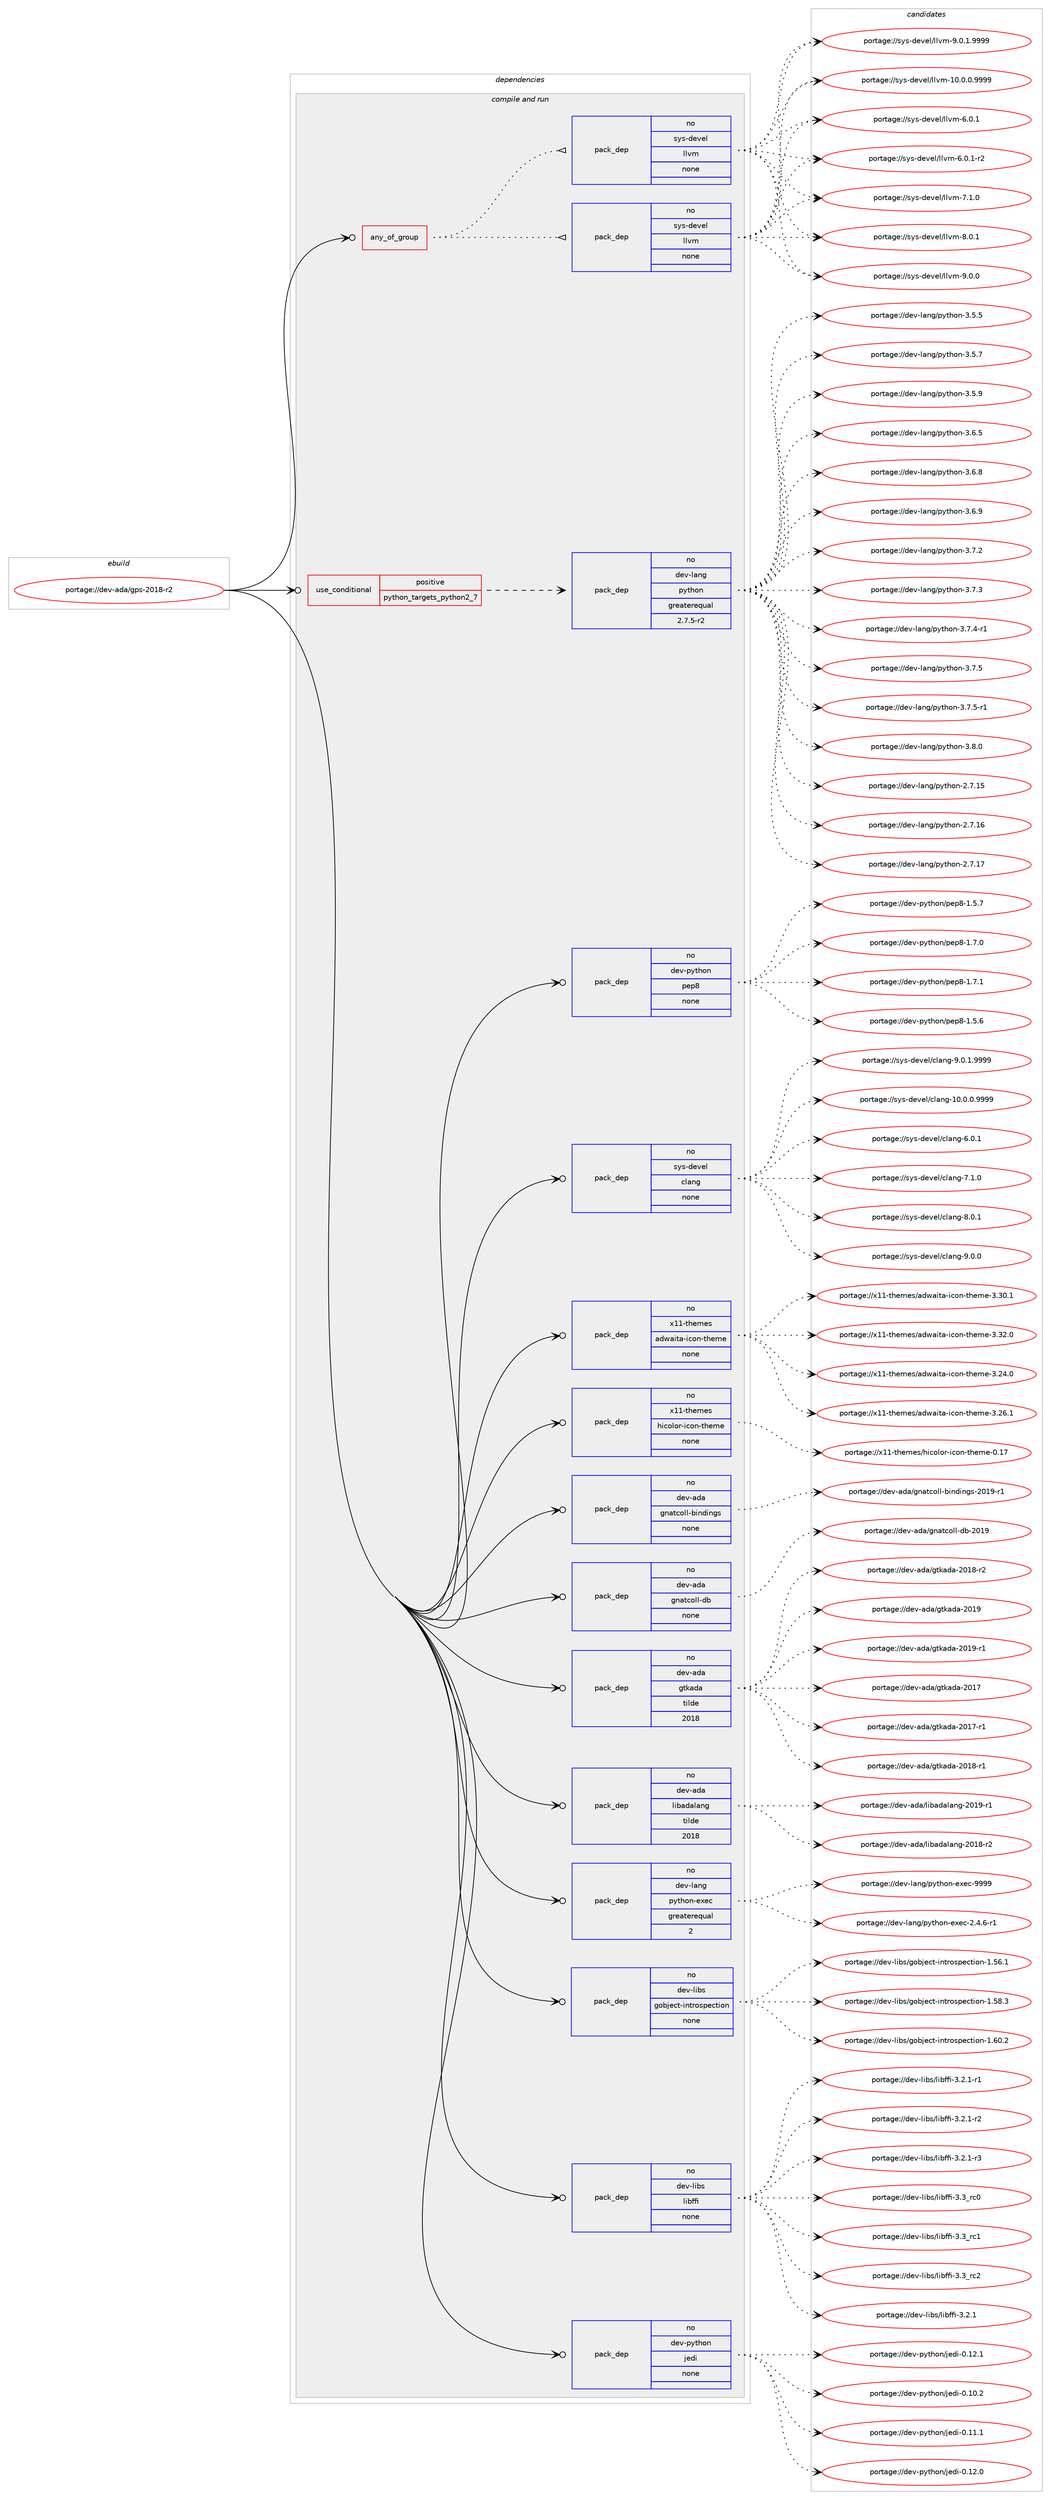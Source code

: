 digraph prolog {

# *************
# Graph options
# *************

newrank=true;
concentrate=true;
compound=true;
graph [rankdir=LR,fontname=Helvetica,fontsize=10,ranksep=1.5];#, ranksep=2.5, nodesep=0.2];
edge  [arrowhead=vee];
node  [fontname=Helvetica,fontsize=10];

# **********
# The ebuild
# **********

subgraph cluster_leftcol {
color=gray;
rank=same;
label=<<i>ebuild</i>>;
id [label="portage://dev-ada/gps-2018-r2", color=red, width=4, href="../dev-ada/gps-2018-r2.svg"];
}

# ****************
# The dependencies
# ****************

subgraph cluster_midcol {
color=gray;
label=<<i>dependencies</i>>;
subgraph cluster_compile {
fillcolor="#eeeeee";
style=filled;
label=<<i>compile</i>>;
}
subgraph cluster_compileandrun {
fillcolor="#eeeeee";
style=filled;
label=<<i>compile and run</i>>;
subgraph any1086 {
dependency51976 [label=<<TABLE BORDER="0" CELLBORDER="1" CELLSPACING="0" CELLPADDING="4"><TR><TD CELLPADDING="10">any_of_group</TD></TR></TABLE>>, shape=none, color=red];subgraph pack39069 {
dependency51977 [label=<<TABLE BORDER="0" CELLBORDER="1" CELLSPACING="0" CELLPADDING="4" WIDTH="220"><TR><TD ROWSPAN="6" CELLPADDING="30">pack_dep</TD></TR><TR><TD WIDTH="110">no</TD></TR><TR><TD>sys-devel</TD></TR><TR><TD>llvm</TD></TR><TR><TD>none</TD></TR><TR><TD></TD></TR></TABLE>>, shape=none, color=blue];
}
dependency51976:e -> dependency51977:w [weight=20,style="dotted",arrowhead="oinv"];
subgraph pack39070 {
dependency51978 [label=<<TABLE BORDER="0" CELLBORDER="1" CELLSPACING="0" CELLPADDING="4" WIDTH="220"><TR><TD ROWSPAN="6" CELLPADDING="30">pack_dep</TD></TR><TR><TD WIDTH="110">no</TD></TR><TR><TD>sys-devel</TD></TR><TR><TD>llvm</TD></TR><TR><TD>none</TD></TR><TR><TD></TD></TR></TABLE>>, shape=none, color=blue];
}
dependency51976:e -> dependency51978:w [weight=20,style="dotted",arrowhead="oinv"];
}
id:e -> dependency51976:w [weight=20,style="solid",arrowhead="odotvee"];
subgraph cond11793 {
dependency51979 [label=<<TABLE BORDER="0" CELLBORDER="1" CELLSPACING="0" CELLPADDING="4"><TR><TD ROWSPAN="3" CELLPADDING="10">use_conditional</TD></TR><TR><TD>positive</TD></TR><TR><TD>python_targets_python2_7</TD></TR></TABLE>>, shape=none, color=red];
subgraph pack39071 {
dependency51980 [label=<<TABLE BORDER="0" CELLBORDER="1" CELLSPACING="0" CELLPADDING="4" WIDTH="220"><TR><TD ROWSPAN="6" CELLPADDING="30">pack_dep</TD></TR><TR><TD WIDTH="110">no</TD></TR><TR><TD>dev-lang</TD></TR><TR><TD>python</TD></TR><TR><TD>greaterequal</TD></TR><TR><TD>2.7.5-r2</TD></TR></TABLE>>, shape=none, color=blue];
}
dependency51979:e -> dependency51980:w [weight=20,style="dashed",arrowhead="vee"];
}
id:e -> dependency51979:w [weight=20,style="solid",arrowhead="odotvee"];
subgraph pack39072 {
dependency51981 [label=<<TABLE BORDER="0" CELLBORDER="1" CELLSPACING="0" CELLPADDING="4" WIDTH="220"><TR><TD ROWSPAN="6" CELLPADDING="30">pack_dep</TD></TR><TR><TD WIDTH="110">no</TD></TR><TR><TD>dev-ada</TD></TR><TR><TD>gnatcoll-bindings</TD></TR><TR><TD>none</TD></TR><TR><TD></TD></TR></TABLE>>, shape=none, color=blue];
}
id:e -> dependency51981:w [weight=20,style="solid",arrowhead="odotvee"];
subgraph pack39073 {
dependency51982 [label=<<TABLE BORDER="0" CELLBORDER="1" CELLSPACING="0" CELLPADDING="4" WIDTH="220"><TR><TD ROWSPAN="6" CELLPADDING="30">pack_dep</TD></TR><TR><TD WIDTH="110">no</TD></TR><TR><TD>dev-ada</TD></TR><TR><TD>gnatcoll-db</TD></TR><TR><TD>none</TD></TR><TR><TD></TD></TR></TABLE>>, shape=none, color=blue];
}
id:e -> dependency51982:w [weight=20,style="solid",arrowhead="odotvee"];
subgraph pack39074 {
dependency51983 [label=<<TABLE BORDER="0" CELLBORDER="1" CELLSPACING="0" CELLPADDING="4" WIDTH="220"><TR><TD ROWSPAN="6" CELLPADDING="30">pack_dep</TD></TR><TR><TD WIDTH="110">no</TD></TR><TR><TD>dev-ada</TD></TR><TR><TD>gtkada</TD></TR><TR><TD>tilde</TD></TR><TR><TD>2018</TD></TR></TABLE>>, shape=none, color=blue];
}
id:e -> dependency51983:w [weight=20,style="solid",arrowhead="odotvee"];
subgraph pack39075 {
dependency51984 [label=<<TABLE BORDER="0" CELLBORDER="1" CELLSPACING="0" CELLPADDING="4" WIDTH="220"><TR><TD ROWSPAN="6" CELLPADDING="30">pack_dep</TD></TR><TR><TD WIDTH="110">no</TD></TR><TR><TD>dev-ada</TD></TR><TR><TD>libadalang</TD></TR><TR><TD>tilde</TD></TR><TR><TD>2018</TD></TR></TABLE>>, shape=none, color=blue];
}
id:e -> dependency51984:w [weight=20,style="solid",arrowhead="odotvee"];
subgraph pack39076 {
dependency51985 [label=<<TABLE BORDER="0" CELLBORDER="1" CELLSPACING="0" CELLPADDING="4" WIDTH="220"><TR><TD ROWSPAN="6" CELLPADDING="30">pack_dep</TD></TR><TR><TD WIDTH="110">no</TD></TR><TR><TD>dev-lang</TD></TR><TR><TD>python-exec</TD></TR><TR><TD>greaterequal</TD></TR><TR><TD>2</TD></TR></TABLE>>, shape=none, color=blue];
}
id:e -> dependency51985:w [weight=20,style="solid",arrowhead="odotvee"];
subgraph pack39077 {
dependency51986 [label=<<TABLE BORDER="0" CELLBORDER="1" CELLSPACING="0" CELLPADDING="4" WIDTH="220"><TR><TD ROWSPAN="6" CELLPADDING="30">pack_dep</TD></TR><TR><TD WIDTH="110">no</TD></TR><TR><TD>dev-libs</TD></TR><TR><TD>gobject-introspection</TD></TR><TR><TD>none</TD></TR><TR><TD></TD></TR></TABLE>>, shape=none, color=blue];
}
id:e -> dependency51986:w [weight=20,style="solid",arrowhead="odotvee"];
subgraph pack39078 {
dependency51987 [label=<<TABLE BORDER="0" CELLBORDER="1" CELLSPACING="0" CELLPADDING="4" WIDTH="220"><TR><TD ROWSPAN="6" CELLPADDING="30">pack_dep</TD></TR><TR><TD WIDTH="110">no</TD></TR><TR><TD>dev-libs</TD></TR><TR><TD>libffi</TD></TR><TR><TD>none</TD></TR><TR><TD></TD></TR></TABLE>>, shape=none, color=blue];
}
id:e -> dependency51987:w [weight=20,style="solid",arrowhead="odotvee"];
subgraph pack39079 {
dependency51988 [label=<<TABLE BORDER="0" CELLBORDER="1" CELLSPACING="0" CELLPADDING="4" WIDTH="220"><TR><TD ROWSPAN="6" CELLPADDING="30">pack_dep</TD></TR><TR><TD WIDTH="110">no</TD></TR><TR><TD>dev-python</TD></TR><TR><TD>jedi</TD></TR><TR><TD>none</TD></TR><TR><TD></TD></TR></TABLE>>, shape=none, color=blue];
}
id:e -> dependency51988:w [weight=20,style="solid",arrowhead="odotvee"];
subgraph pack39080 {
dependency51989 [label=<<TABLE BORDER="0" CELLBORDER="1" CELLSPACING="0" CELLPADDING="4" WIDTH="220"><TR><TD ROWSPAN="6" CELLPADDING="30">pack_dep</TD></TR><TR><TD WIDTH="110">no</TD></TR><TR><TD>dev-python</TD></TR><TR><TD>pep8</TD></TR><TR><TD>none</TD></TR><TR><TD></TD></TR></TABLE>>, shape=none, color=blue];
}
id:e -> dependency51989:w [weight=20,style="solid",arrowhead="odotvee"];
subgraph pack39081 {
dependency51990 [label=<<TABLE BORDER="0" CELLBORDER="1" CELLSPACING="0" CELLPADDING="4" WIDTH="220"><TR><TD ROWSPAN="6" CELLPADDING="30">pack_dep</TD></TR><TR><TD WIDTH="110">no</TD></TR><TR><TD>sys-devel</TD></TR><TR><TD>clang</TD></TR><TR><TD>none</TD></TR><TR><TD></TD></TR></TABLE>>, shape=none, color=blue];
}
id:e -> dependency51990:w [weight=20,style="solid",arrowhead="odotvee"];
subgraph pack39082 {
dependency51991 [label=<<TABLE BORDER="0" CELLBORDER="1" CELLSPACING="0" CELLPADDING="4" WIDTH="220"><TR><TD ROWSPAN="6" CELLPADDING="30">pack_dep</TD></TR><TR><TD WIDTH="110">no</TD></TR><TR><TD>x11-themes</TD></TR><TR><TD>adwaita-icon-theme</TD></TR><TR><TD>none</TD></TR><TR><TD></TD></TR></TABLE>>, shape=none, color=blue];
}
id:e -> dependency51991:w [weight=20,style="solid",arrowhead="odotvee"];
subgraph pack39083 {
dependency51992 [label=<<TABLE BORDER="0" CELLBORDER="1" CELLSPACING="0" CELLPADDING="4" WIDTH="220"><TR><TD ROWSPAN="6" CELLPADDING="30">pack_dep</TD></TR><TR><TD WIDTH="110">no</TD></TR><TR><TD>x11-themes</TD></TR><TR><TD>hicolor-icon-theme</TD></TR><TR><TD>none</TD></TR><TR><TD></TD></TR></TABLE>>, shape=none, color=blue];
}
id:e -> dependency51992:w [weight=20,style="solid",arrowhead="odotvee"];
}
subgraph cluster_run {
fillcolor="#eeeeee";
style=filled;
label=<<i>run</i>>;
}
}

# **************
# The candidates
# **************

subgraph cluster_choices {
rank=same;
color=gray;
label=<<i>candidates</i>>;

subgraph choice39069 {
color=black;
nodesep=1;
choiceportage1151211154510010111810110847108108118109454948464846484657575757 [label="portage://sys-devel/llvm-10.0.0.9999", color=red, width=4,href="../sys-devel/llvm-10.0.0.9999.svg"];
choiceportage1151211154510010111810110847108108118109455446484649 [label="portage://sys-devel/llvm-6.0.1", color=red, width=4,href="../sys-devel/llvm-6.0.1.svg"];
choiceportage11512111545100101118101108471081081181094554464846494511450 [label="portage://sys-devel/llvm-6.0.1-r2", color=red, width=4,href="../sys-devel/llvm-6.0.1-r2.svg"];
choiceportage1151211154510010111810110847108108118109455546494648 [label="portage://sys-devel/llvm-7.1.0", color=red, width=4,href="../sys-devel/llvm-7.1.0.svg"];
choiceportage1151211154510010111810110847108108118109455646484649 [label="portage://sys-devel/llvm-8.0.1", color=red, width=4,href="../sys-devel/llvm-8.0.1.svg"];
choiceportage1151211154510010111810110847108108118109455746484648 [label="portage://sys-devel/llvm-9.0.0", color=red, width=4,href="../sys-devel/llvm-9.0.0.svg"];
choiceportage11512111545100101118101108471081081181094557464846494657575757 [label="portage://sys-devel/llvm-9.0.1.9999", color=red, width=4,href="../sys-devel/llvm-9.0.1.9999.svg"];
dependency51977:e -> choiceportage1151211154510010111810110847108108118109454948464846484657575757:w [style=dotted,weight="100"];
dependency51977:e -> choiceportage1151211154510010111810110847108108118109455446484649:w [style=dotted,weight="100"];
dependency51977:e -> choiceportage11512111545100101118101108471081081181094554464846494511450:w [style=dotted,weight="100"];
dependency51977:e -> choiceportage1151211154510010111810110847108108118109455546494648:w [style=dotted,weight="100"];
dependency51977:e -> choiceportage1151211154510010111810110847108108118109455646484649:w [style=dotted,weight="100"];
dependency51977:e -> choiceportage1151211154510010111810110847108108118109455746484648:w [style=dotted,weight="100"];
dependency51977:e -> choiceportage11512111545100101118101108471081081181094557464846494657575757:w [style=dotted,weight="100"];
}
subgraph choice39070 {
color=black;
nodesep=1;
choiceportage1151211154510010111810110847108108118109454948464846484657575757 [label="portage://sys-devel/llvm-10.0.0.9999", color=red, width=4,href="../sys-devel/llvm-10.0.0.9999.svg"];
choiceportage1151211154510010111810110847108108118109455446484649 [label="portage://sys-devel/llvm-6.0.1", color=red, width=4,href="../sys-devel/llvm-6.0.1.svg"];
choiceportage11512111545100101118101108471081081181094554464846494511450 [label="portage://sys-devel/llvm-6.0.1-r2", color=red, width=4,href="../sys-devel/llvm-6.0.1-r2.svg"];
choiceportage1151211154510010111810110847108108118109455546494648 [label="portage://sys-devel/llvm-7.1.0", color=red, width=4,href="../sys-devel/llvm-7.1.0.svg"];
choiceportage1151211154510010111810110847108108118109455646484649 [label="portage://sys-devel/llvm-8.0.1", color=red, width=4,href="../sys-devel/llvm-8.0.1.svg"];
choiceportage1151211154510010111810110847108108118109455746484648 [label="portage://sys-devel/llvm-9.0.0", color=red, width=4,href="../sys-devel/llvm-9.0.0.svg"];
choiceportage11512111545100101118101108471081081181094557464846494657575757 [label="portage://sys-devel/llvm-9.0.1.9999", color=red, width=4,href="../sys-devel/llvm-9.0.1.9999.svg"];
dependency51978:e -> choiceportage1151211154510010111810110847108108118109454948464846484657575757:w [style=dotted,weight="100"];
dependency51978:e -> choiceportage1151211154510010111810110847108108118109455446484649:w [style=dotted,weight="100"];
dependency51978:e -> choiceportage11512111545100101118101108471081081181094554464846494511450:w [style=dotted,weight="100"];
dependency51978:e -> choiceportage1151211154510010111810110847108108118109455546494648:w [style=dotted,weight="100"];
dependency51978:e -> choiceportage1151211154510010111810110847108108118109455646484649:w [style=dotted,weight="100"];
dependency51978:e -> choiceportage1151211154510010111810110847108108118109455746484648:w [style=dotted,weight="100"];
dependency51978:e -> choiceportage11512111545100101118101108471081081181094557464846494657575757:w [style=dotted,weight="100"];
}
subgraph choice39071 {
color=black;
nodesep=1;
choiceportage10010111845108971101034711212111610411111045504655464953 [label="portage://dev-lang/python-2.7.15", color=red, width=4,href="../dev-lang/python-2.7.15.svg"];
choiceportage10010111845108971101034711212111610411111045504655464954 [label="portage://dev-lang/python-2.7.16", color=red, width=4,href="../dev-lang/python-2.7.16.svg"];
choiceportage10010111845108971101034711212111610411111045504655464955 [label="portage://dev-lang/python-2.7.17", color=red, width=4,href="../dev-lang/python-2.7.17.svg"];
choiceportage100101118451089711010347112121116104111110455146534653 [label="portage://dev-lang/python-3.5.5", color=red, width=4,href="../dev-lang/python-3.5.5.svg"];
choiceportage100101118451089711010347112121116104111110455146534655 [label="portage://dev-lang/python-3.5.7", color=red, width=4,href="../dev-lang/python-3.5.7.svg"];
choiceportage100101118451089711010347112121116104111110455146534657 [label="portage://dev-lang/python-3.5.9", color=red, width=4,href="../dev-lang/python-3.5.9.svg"];
choiceportage100101118451089711010347112121116104111110455146544653 [label="portage://dev-lang/python-3.6.5", color=red, width=4,href="../dev-lang/python-3.6.5.svg"];
choiceportage100101118451089711010347112121116104111110455146544656 [label="portage://dev-lang/python-3.6.8", color=red, width=4,href="../dev-lang/python-3.6.8.svg"];
choiceportage100101118451089711010347112121116104111110455146544657 [label="portage://dev-lang/python-3.6.9", color=red, width=4,href="../dev-lang/python-3.6.9.svg"];
choiceportage100101118451089711010347112121116104111110455146554650 [label="portage://dev-lang/python-3.7.2", color=red, width=4,href="../dev-lang/python-3.7.2.svg"];
choiceportage100101118451089711010347112121116104111110455146554651 [label="portage://dev-lang/python-3.7.3", color=red, width=4,href="../dev-lang/python-3.7.3.svg"];
choiceportage1001011184510897110103471121211161041111104551465546524511449 [label="portage://dev-lang/python-3.7.4-r1", color=red, width=4,href="../dev-lang/python-3.7.4-r1.svg"];
choiceportage100101118451089711010347112121116104111110455146554653 [label="portage://dev-lang/python-3.7.5", color=red, width=4,href="../dev-lang/python-3.7.5.svg"];
choiceportage1001011184510897110103471121211161041111104551465546534511449 [label="portage://dev-lang/python-3.7.5-r1", color=red, width=4,href="../dev-lang/python-3.7.5-r1.svg"];
choiceportage100101118451089711010347112121116104111110455146564648 [label="portage://dev-lang/python-3.8.0", color=red, width=4,href="../dev-lang/python-3.8.0.svg"];
dependency51980:e -> choiceportage10010111845108971101034711212111610411111045504655464953:w [style=dotted,weight="100"];
dependency51980:e -> choiceportage10010111845108971101034711212111610411111045504655464954:w [style=dotted,weight="100"];
dependency51980:e -> choiceportage10010111845108971101034711212111610411111045504655464955:w [style=dotted,weight="100"];
dependency51980:e -> choiceportage100101118451089711010347112121116104111110455146534653:w [style=dotted,weight="100"];
dependency51980:e -> choiceportage100101118451089711010347112121116104111110455146534655:w [style=dotted,weight="100"];
dependency51980:e -> choiceportage100101118451089711010347112121116104111110455146534657:w [style=dotted,weight="100"];
dependency51980:e -> choiceportage100101118451089711010347112121116104111110455146544653:w [style=dotted,weight="100"];
dependency51980:e -> choiceportage100101118451089711010347112121116104111110455146544656:w [style=dotted,weight="100"];
dependency51980:e -> choiceportage100101118451089711010347112121116104111110455146544657:w [style=dotted,weight="100"];
dependency51980:e -> choiceportage100101118451089711010347112121116104111110455146554650:w [style=dotted,weight="100"];
dependency51980:e -> choiceportage100101118451089711010347112121116104111110455146554651:w [style=dotted,weight="100"];
dependency51980:e -> choiceportage1001011184510897110103471121211161041111104551465546524511449:w [style=dotted,weight="100"];
dependency51980:e -> choiceportage100101118451089711010347112121116104111110455146554653:w [style=dotted,weight="100"];
dependency51980:e -> choiceportage1001011184510897110103471121211161041111104551465546534511449:w [style=dotted,weight="100"];
dependency51980:e -> choiceportage100101118451089711010347112121116104111110455146564648:w [style=dotted,weight="100"];
}
subgraph choice39072 {
color=black;
nodesep=1;
choiceportage100101118459710097471031109711699111108108459810511010010511010311545504849574511449 [label="portage://dev-ada/gnatcoll-bindings-2019-r1", color=red, width=4,href="../dev-ada/gnatcoll-bindings-2019-r1.svg"];
dependency51981:e -> choiceportage100101118459710097471031109711699111108108459810511010010511010311545504849574511449:w [style=dotted,weight="100"];
}
subgraph choice39073 {
color=black;
nodesep=1;
choiceportage10010111845971009747103110971169911110810845100984550484957 [label="portage://dev-ada/gnatcoll-db-2019", color=red, width=4,href="../dev-ada/gnatcoll-db-2019.svg"];
dependency51982:e -> choiceportage10010111845971009747103110971169911110810845100984550484957:w [style=dotted,weight="100"];
}
subgraph choice39074 {
color=black;
nodesep=1;
choiceportage1001011184597100974710311610797100974550484955 [label="portage://dev-ada/gtkada-2017", color=red, width=4,href="../dev-ada/gtkada-2017.svg"];
choiceportage10010111845971009747103116107971009745504849554511449 [label="portage://dev-ada/gtkada-2017-r1", color=red, width=4,href="../dev-ada/gtkada-2017-r1.svg"];
choiceportage10010111845971009747103116107971009745504849564511449 [label="portage://dev-ada/gtkada-2018-r1", color=red, width=4,href="../dev-ada/gtkada-2018-r1.svg"];
choiceportage10010111845971009747103116107971009745504849564511450 [label="portage://dev-ada/gtkada-2018-r2", color=red, width=4,href="../dev-ada/gtkada-2018-r2.svg"];
choiceportage1001011184597100974710311610797100974550484957 [label="portage://dev-ada/gtkada-2019", color=red, width=4,href="../dev-ada/gtkada-2019.svg"];
choiceportage10010111845971009747103116107971009745504849574511449 [label="portage://dev-ada/gtkada-2019-r1", color=red, width=4,href="../dev-ada/gtkada-2019-r1.svg"];
dependency51983:e -> choiceportage1001011184597100974710311610797100974550484955:w [style=dotted,weight="100"];
dependency51983:e -> choiceportage10010111845971009747103116107971009745504849554511449:w [style=dotted,weight="100"];
dependency51983:e -> choiceportage10010111845971009747103116107971009745504849564511449:w [style=dotted,weight="100"];
dependency51983:e -> choiceportage10010111845971009747103116107971009745504849564511450:w [style=dotted,weight="100"];
dependency51983:e -> choiceportage1001011184597100974710311610797100974550484957:w [style=dotted,weight="100"];
dependency51983:e -> choiceportage10010111845971009747103116107971009745504849574511449:w [style=dotted,weight="100"];
}
subgraph choice39075 {
color=black;
nodesep=1;
choiceportage100101118459710097471081059897100971089711010345504849564511450 [label="portage://dev-ada/libadalang-2018-r2", color=red, width=4,href="../dev-ada/libadalang-2018-r2.svg"];
choiceportage100101118459710097471081059897100971089711010345504849574511449 [label="portage://dev-ada/libadalang-2019-r1", color=red, width=4,href="../dev-ada/libadalang-2019-r1.svg"];
dependency51984:e -> choiceportage100101118459710097471081059897100971089711010345504849564511450:w [style=dotted,weight="100"];
dependency51984:e -> choiceportage100101118459710097471081059897100971089711010345504849574511449:w [style=dotted,weight="100"];
}
subgraph choice39076 {
color=black;
nodesep=1;
choiceportage10010111845108971101034711212111610411111045101120101994550465246544511449 [label="portage://dev-lang/python-exec-2.4.6-r1", color=red, width=4,href="../dev-lang/python-exec-2.4.6-r1.svg"];
choiceportage10010111845108971101034711212111610411111045101120101994557575757 [label="portage://dev-lang/python-exec-9999", color=red, width=4,href="../dev-lang/python-exec-9999.svg"];
dependency51985:e -> choiceportage10010111845108971101034711212111610411111045101120101994550465246544511449:w [style=dotted,weight="100"];
dependency51985:e -> choiceportage10010111845108971101034711212111610411111045101120101994557575757:w [style=dotted,weight="100"];
}
subgraph choice39077 {
color=black;
nodesep=1;
choiceportage1001011184510810598115471031119810610199116451051101161141111151121019911610511111045494653544649 [label="portage://dev-libs/gobject-introspection-1.56.1", color=red, width=4,href="../dev-libs/gobject-introspection-1.56.1.svg"];
choiceportage1001011184510810598115471031119810610199116451051101161141111151121019911610511111045494653564651 [label="portage://dev-libs/gobject-introspection-1.58.3", color=red, width=4,href="../dev-libs/gobject-introspection-1.58.3.svg"];
choiceportage1001011184510810598115471031119810610199116451051101161141111151121019911610511111045494654484650 [label="portage://dev-libs/gobject-introspection-1.60.2", color=red, width=4,href="../dev-libs/gobject-introspection-1.60.2.svg"];
dependency51986:e -> choiceportage1001011184510810598115471031119810610199116451051101161141111151121019911610511111045494653544649:w [style=dotted,weight="100"];
dependency51986:e -> choiceportage1001011184510810598115471031119810610199116451051101161141111151121019911610511111045494653564651:w [style=dotted,weight="100"];
dependency51986:e -> choiceportage1001011184510810598115471031119810610199116451051101161141111151121019911610511111045494654484650:w [style=dotted,weight="100"];
}
subgraph choice39078 {
color=black;
nodesep=1;
choiceportage10010111845108105981154710810598102102105455146504649 [label="portage://dev-libs/libffi-3.2.1", color=red, width=4,href="../dev-libs/libffi-3.2.1.svg"];
choiceportage100101118451081059811547108105981021021054551465046494511449 [label="portage://dev-libs/libffi-3.2.1-r1", color=red, width=4,href="../dev-libs/libffi-3.2.1-r1.svg"];
choiceportage100101118451081059811547108105981021021054551465046494511450 [label="portage://dev-libs/libffi-3.2.1-r2", color=red, width=4,href="../dev-libs/libffi-3.2.1-r2.svg"];
choiceportage100101118451081059811547108105981021021054551465046494511451 [label="portage://dev-libs/libffi-3.2.1-r3", color=red, width=4,href="../dev-libs/libffi-3.2.1-r3.svg"];
choiceportage1001011184510810598115471081059810210210545514651951149948 [label="portage://dev-libs/libffi-3.3_rc0", color=red, width=4,href="../dev-libs/libffi-3.3_rc0.svg"];
choiceportage1001011184510810598115471081059810210210545514651951149949 [label="portage://dev-libs/libffi-3.3_rc1", color=red, width=4,href="../dev-libs/libffi-3.3_rc1.svg"];
choiceportage1001011184510810598115471081059810210210545514651951149950 [label="portage://dev-libs/libffi-3.3_rc2", color=red, width=4,href="../dev-libs/libffi-3.3_rc2.svg"];
dependency51987:e -> choiceportage10010111845108105981154710810598102102105455146504649:w [style=dotted,weight="100"];
dependency51987:e -> choiceportage100101118451081059811547108105981021021054551465046494511449:w [style=dotted,weight="100"];
dependency51987:e -> choiceportage100101118451081059811547108105981021021054551465046494511450:w [style=dotted,weight="100"];
dependency51987:e -> choiceportage100101118451081059811547108105981021021054551465046494511451:w [style=dotted,weight="100"];
dependency51987:e -> choiceportage1001011184510810598115471081059810210210545514651951149948:w [style=dotted,weight="100"];
dependency51987:e -> choiceportage1001011184510810598115471081059810210210545514651951149949:w [style=dotted,weight="100"];
dependency51987:e -> choiceportage1001011184510810598115471081059810210210545514651951149950:w [style=dotted,weight="100"];
}
subgraph choice39079 {
color=black;
nodesep=1;
choiceportage100101118451121211161041111104710610110010545484649484650 [label="portage://dev-python/jedi-0.10.2", color=red, width=4,href="../dev-python/jedi-0.10.2.svg"];
choiceportage100101118451121211161041111104710610110010545484649494649 [label="portage://dev-python/jedi-0.11.1", color=red, width=4,href="../dev-python/jedi-0.11.1.svg"];
choiceportage100101118451121211161041111104710610110010545484649504648 [label="portage://dev-python/jedi-0.12.0", color=red, width=4,href="../dev-python/jedi-0.12.0.svg"];
choiceportage100101118451121211161041111104710610110010545484649504649 [label="portage://dev-python/jedi-0.12.1", color=red, width=4,href="../dev-python/jedi-0.12.1.svg"];
dependency51988:e -> choiceportage100101118451121211161041111104710610110010545484649484650:w [style=dotted,weight="100"];
dependency51988:e -> choiceportage100101118451121211161041111104710610110010545484649494649:w [style=dotted,weight="100"];
dependency51988:e -> choiceportage100101118451121211161041111104710610110010545484649504648:w [style=dotted,weight="100"];
dependency51988:e -> choiceportage100101118451121211161041111104710610110010545484649504649:w [style=dotted,weight="100"];
}
subgraph choice39080 {
color=black;
nodesep=1;
choiceportage100101118451121211161041111104711210111256454946534654 [label="portage://dev-python/pep8-1.5.6", color=red, width=4,href="../dev-python/pep8-1.5.6.svg"];
choiceportage100101118451121211161041111104711210111256454946534655 [label="portage://dev-python/pep8-1.5.7", color=red, width=4,href="../dev-python/pep8-1.5.7.svg"];
choiceportage100101118451121211161041111104711210111256454946554648 [label="portage://dev-python/pep8-1.7.0", color=red, width=4,href="../dev-python/pep8-1.7.0.svg"];
choiceportage100101118451121211161041111104711210111256454946554649 [label="portage://dev-python/pep8-1.7.1", color=red, width=4,href="../dev-python/pep8-1.7.1.svg"];
dependency51989:e -> choiceportage100101118451121211161041111104711210111256454946534654:w [style=dotted,weight="100"];
dependency51989:e -> choiceportage100101118451121211161041111104711210111256454946534655:w [style=dotted,weight="100"];
dependency51989:e -> choiceportage100101118451121211161041111104711210111256454946554648:w [style=dotted,weight="100"];
dependency51989:e -> choiceportage100101118451121211161041111104711210111256454946554649:w [style=dotted,weight="100"];
}
subgraph choice39081 {
color=black;
nodesep=1;
choiceportage11512111545100101118101108479910897110103454948464846484657575757 [label="portage://sys-devel/clang-10.0.0.9999", color=red, width=4,href="../sys-devel/clang-10.0.0.9999.svg"];
choiceportage11512111545100101118101108479910897110103455446484649 [label="portage://sys-devel/clang-6.0.1", color=red, width=4,href="../sys-devel/clang-6.0.1.svg"];
choiceportage11512111545100101118101108479910897110103455546494648 [label="portage://sys-devel/clang-7.1.0", color=red, width=4,href="../sys-devel/clang-7.1.0.svg"];
choiceportage11512111545100101118101108479910897110103455646484649 [label="portage://sys-devel/clang-8.0.1", color=red, width=4,href="../sys-devel/clang-8.0.1.svg"];
choiceportage11512111545100101118101108479910897110103455746484648 [label="portage://sys-devel/clang-9.0.0", color=red, width=4,href="../sys-devel/clang-9.0.0.svg"];
choiceportage115121115451001011181011084799108971101034557464846494657575757 [label="portage://sys-devel/clang-9.0.1.9999", color=red, width=4,href="../sys-devel/clang-9.0.1.9999.svg"];
dependency51990:e -> choiceportage11512111545100101118101108479910897110103454948464846484657575757:w [style=dotted,weight="100"];
dependency51990:e -> choiceportage11512111545100101118101108479910897110103455446484649:w [style=dotted,weight="100"];
dependency51990:e -> choiceportage11512111545100101118101108479910897110103455546494648:w [style=dotted,weight="100"];
dependency51990:e -> choiceportage11512111545100101118101108479910897110103455646484649:w [style=dotted,weight="100"];
dependency51990:e -> choiceportage11512111545100101118101108479910897110103455746484648:w [style=dotted,weight="100"];
dependency51990:e -> choiceportage115121115451001011181011084799108971101034557464846494657575757:w [style=dotted,weight="100"];
}
subgraph choice39082 {
color=black;
nodesep=1;
choiceportage1204949451161041011091011154797100119971051169745105991111104511610410110910145514650524648 [label="portage://x11-themes/adwaita-icon-theme-3.24.0", color=red, width=4,href="../x11-themes/adwaita-icon-theme-3.24.0.svg"];
choiceportage1204949451161041011091011154797100119971051169745105991111104511610410110910145514650544649 [label="portage://x11-themes/adwaita-icon-theme-3.26.1", color=red, width=4,href="../x11-themes/adwaita-icon-theme-3.26.1.svg"];
choiceportage1204949451161041011091011154797100119971051169745105991111104511610410110910145514651484649 [label="portage://x11-themes/adwaita-icon-theme-3.30.1", color=red, width=4,href="../x11-themes/adwaita-icon-theme-3.30.1.svg"];
choiceportage1204949451161041011091011154797100119971051169745105991111104511610410110910145514651504648 [label="portage://x11-themes/adwaita-icon-theme-3.32.0", color=red, width=4,href="../x11-themes/adwaita-icon-theme-3.32.0.svg"];
dependency51991:e -> choiceportage1204949451161041011091011154797100119971051169745105991111104511610410110910145514650524648:w [style=dotted,weight="100"];
dependency51991:e -> choiceportage1204949451161041011091011154797100119971051169745105991111104511610410110910145514650544649:w [style=dotted,weight="100"];
dependency51991:e -> choiceportage1204949451161041011091011154797100119971051169745105991111104511610410110910145514651484649:w [style=dotted,weight="100"];
dependency51991:e -> choiceportage1204949451161041011091011154797100119971051169745105991111104511610410110910145514651504648:w [style=dotted,weight="100"];
}
subgraph choice39083 {
color=black;
nodesep=1;
choiceportage12049494511610410110910111547104105991111081111144510599111110451161041011091014548464955 [label="portage://x11-themes/hicolor-icon-theme-0.17", color=red, width=4,href="../x11-themes/hicolor-icon-theme-0.17.svg"];
dependency51992:e -> choiceportage12049494511610410110910111547104105991111081111144510599111110451161041011091014548464955:w [style=dotted,weight="100"];
}
}

}
